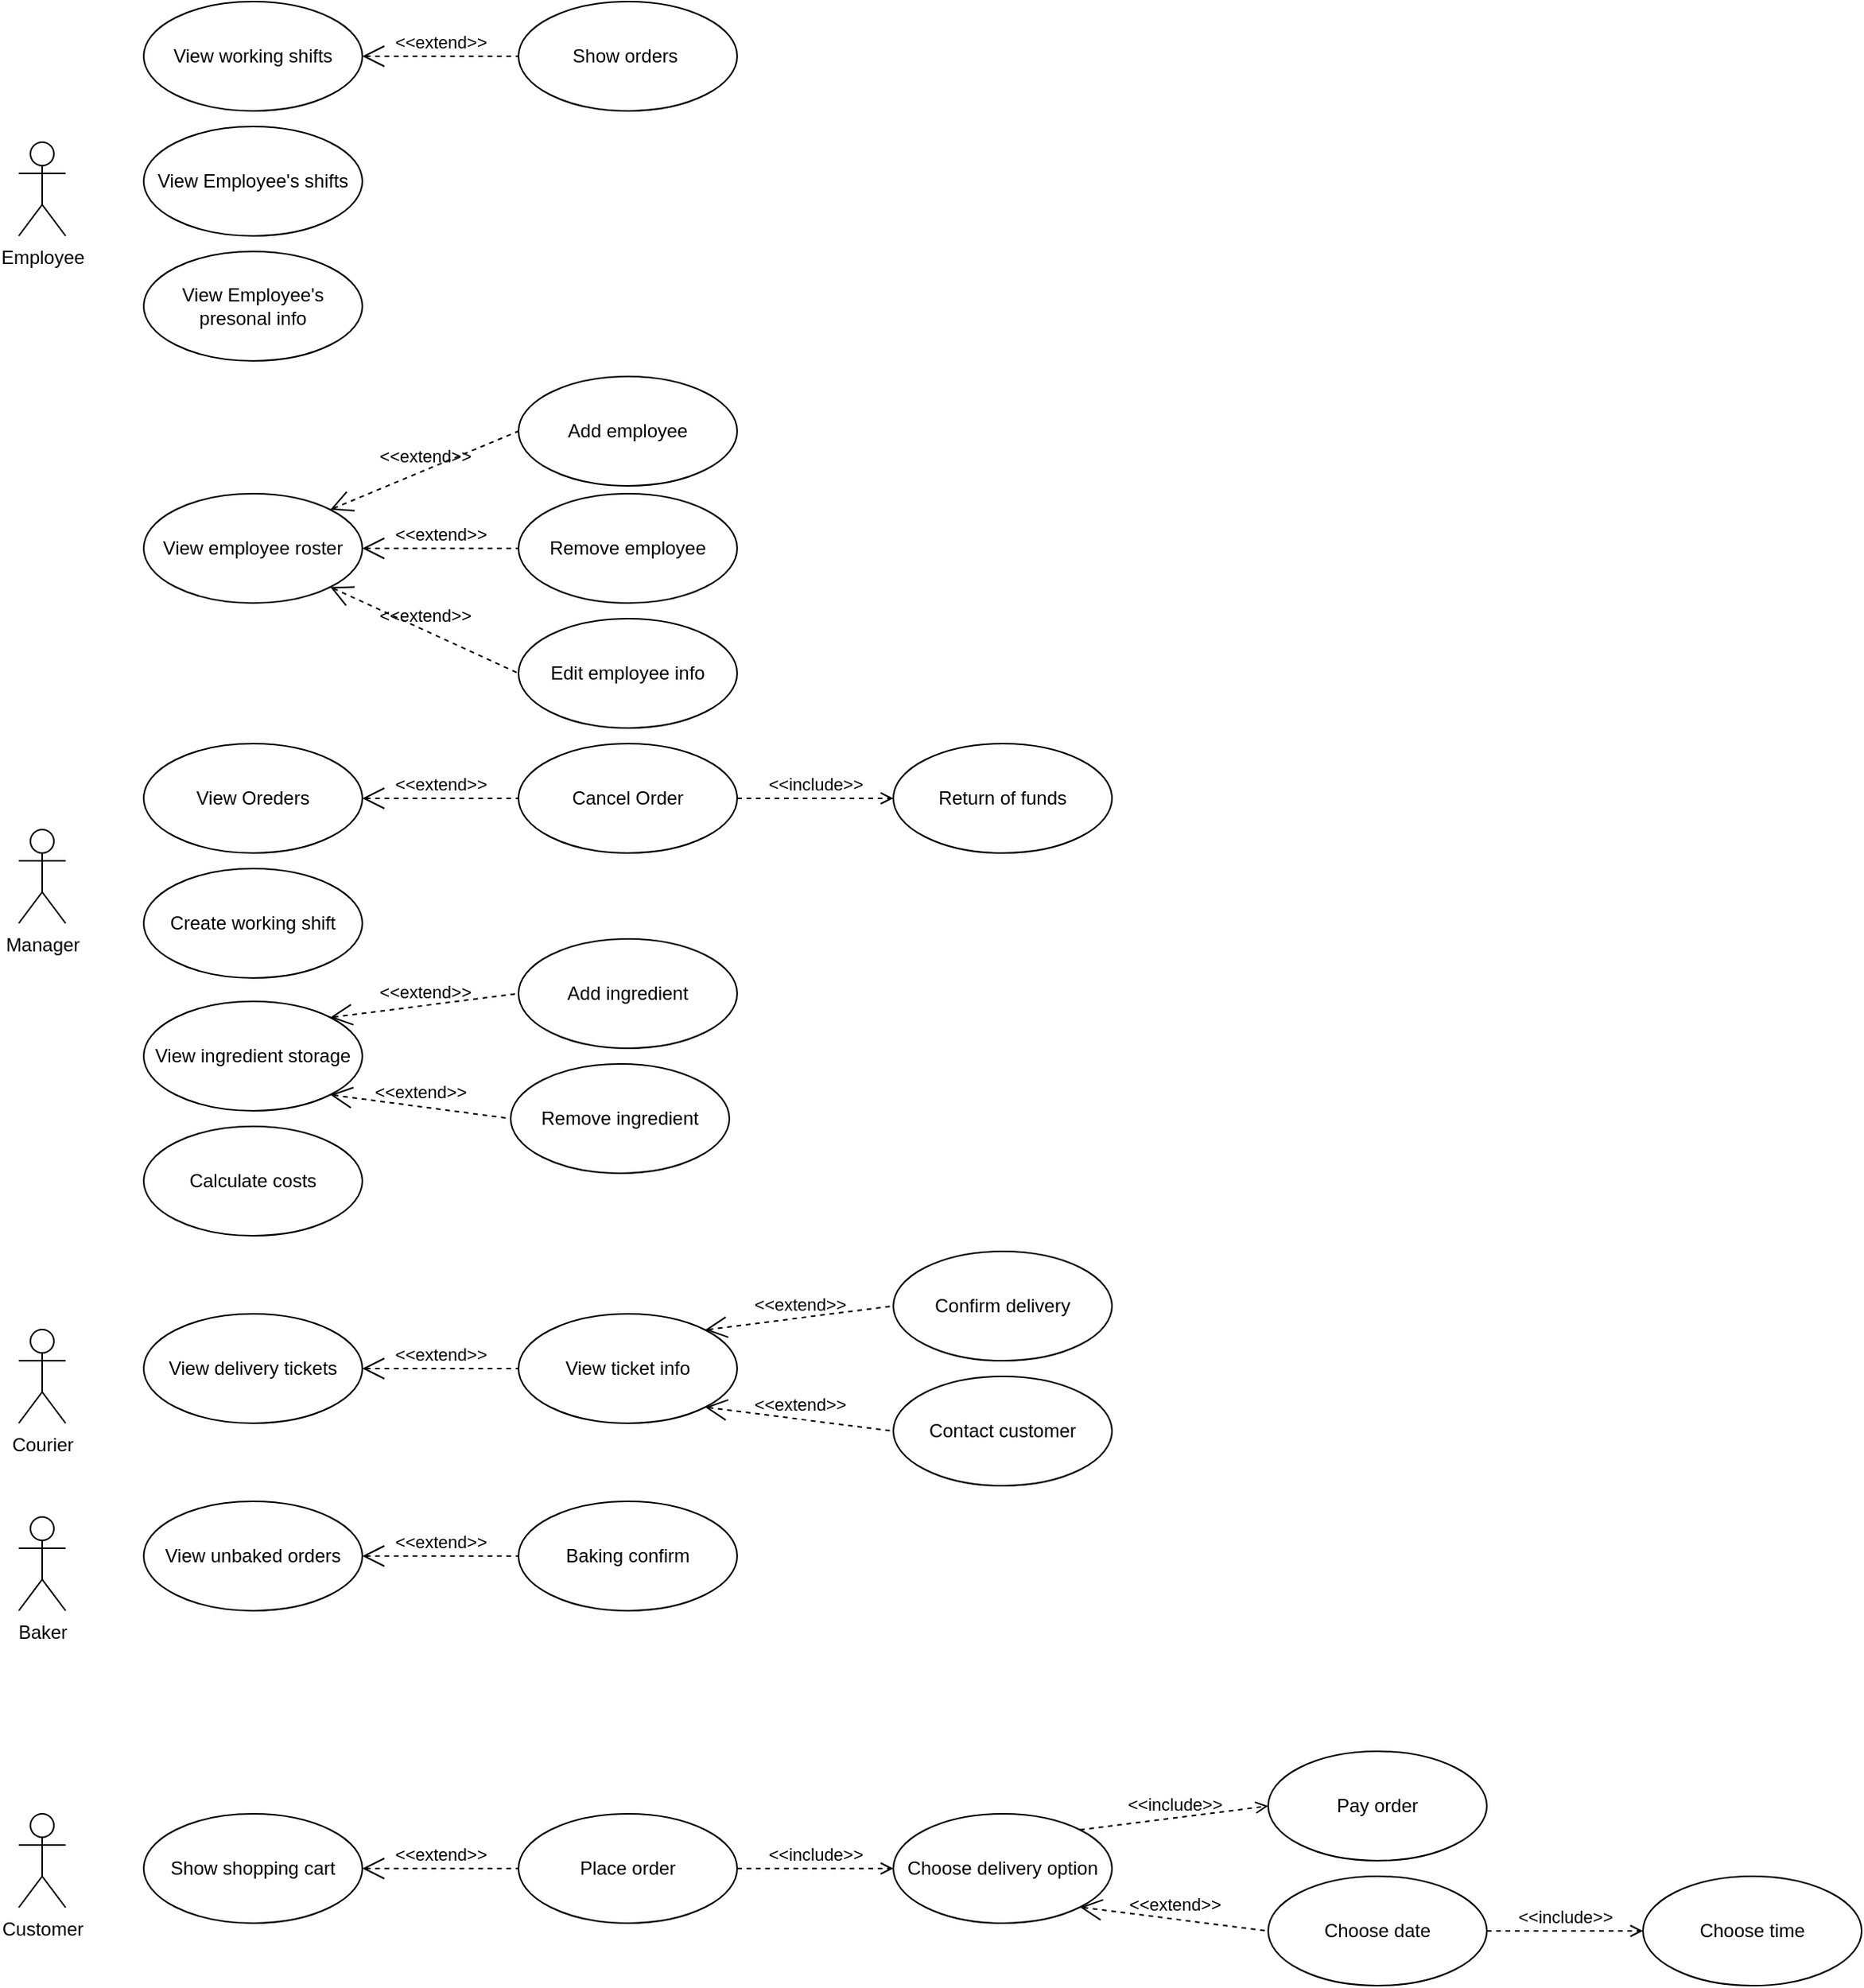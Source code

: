 <mxfile version="23.1.2" type="github">
  <diagram name="Page-1" id="9Vqm5GZMZz8noW9PzrCs">
    <mxGraphModel dx="681" dy="457" grid="1" gridSize="10" guides="1" tooltips="1" connect="1" arrows="1" fold="1" page="1" pageScale="1" pageWidth="850" pageHeight="1100" math="0" shadow="0">
      <root>
        <mxCell id="0" />
        <mxCell id="1" parent="0" />
        <mxCell id="rpv8kUOx42k_lFc9GDVw-1" value="Employee" style="shape=umlActor;verticalLabelPosition=bottom;verticalAlign=top;html=1;outlineConnect=0;strokeColor=default;" vertex="1" parent="1">
          <mxGeometry x="40" y="140" width="30" height="60" as="geometry" />
        </mxCell>
        <mxCell id="rpv8kUOx42k_lFc9GDVw-2" value="View working shifts" style="ellipse;whiteSpace=wrap;html=1;" vertex="1" parent="1">
          <mxGeometry x="120" y="50" width="140" height="70" as="geometry" />
        </mxCell>
        <mxCell id="rpv8kUOx42k_lFc9GDVw-3" value="View Employee&#39;s shifts" style="ellipse;whiteSpace=wrap;html=1;" vertex="1" parent="1">
          <mxGeometry x="120" y="130" width="140" height="70" as="geometry" />
        </mxCell>
        <mxCell id="rpv8kUOx42k_lFc9GDVw-4" value="Show orders&amp;nbsp;" style="ellipse;whiteSpace=wrap;html=1;" vertex="1" parent="1">
          <mxGeometry x="360" y="50" width="140" height="70" as="geometry" />
        </mxCell>
        <mxCell id="rpv8kUOx42k_lFc9GDVw-5" value="&amp;lt;&amp;lt;extend&amp;gt;&amp;gt;" style="edgeStyle=none;html=1;startArrow=open;endArrow=none;startSize=12;verticalAlign=bottom;dashed=1;labelBackgroundColor=none;rounded=0;exitX=1;exitY=0.5;exitDx=0;exitDy=0;entryX=0;entryY=0.5;entryDx=0;entryDy=0;" edge="1" parent="1" source="rpv8kUOx42k_lFc9GDVw-2" target="rpv8kUOx42k_lFc9GDVw-4">
          <mxGeometry width="160" relative="1" as="geometry">
            <mxPoint x="210" y="140" as="sourcePoint" />
            <mxPoint x="370" y="140" as="targetPoint" />
          </mxGeometry>
        </mxCell>
        <mxCell id="rpv8kUOx42k_lFc9GDVw-6" value="View Employee&#39;s presonal info" style="ellipse;whiteSpace=wrap;html=1;" vertex="1" parent="1">
          <mxGeometry x="120" y="210" width="140" height="70" as="geometry" />
        </mxCell>
        <mxCell id="rpv8kUOx42k_lFc9GDVw-8" value="Manager" style="shape=umlActor;verticalLabelPosition=bottom;verticalAlign=top;html=1;outlineConnect=0;strokeColor=default;" vertex="1" parent="1">
          <mxGeometry x="40" y="580" width="30" height="60" as="geometry" />
        </mxCell>
        <mxCell id="rpv8kUOx42k_lFc9GDVw-9" value="View employee roster" style="ellipse;whiteSpace=wrap;html=1;" vertex="1" parent="1">
          <mxGeometry x="120" y="365" width="140" height="70" as="geometry" />
        </mxCell>
        <mxCell id="rpv8kUOx42k_lFc9GDVw-10" value="View Oreders" style="ellipse;whiteSpace=wrap;html=1;" vertex="1" parent="1">
          <mxGeometry x="120" y="525" width="140" height="70" as="geometry" />
        </mxCell>
        <mxCell id="rpv8kUOx42k_lFc9GDVw-11" value="Add employee" style="ellipse;whiteSpace=wrap;html=1;" vertex="1" parent="1">
          <mxGeometry x="360" y="290" width="140" height="70" as="geometry" />
        </mxCell>
        <mxCell id="rpv8kUOx42k_lFc9GDVw-12" value="&amp;lt;&amp;lt;extend&amp;gt;&amp;gt;" style="edgeStyle=none;html=1;startArrow=open;endArrow=none;startSize=12;verticalAlign=bottom;dashed=1;labelBackgroundColor=none;rounded=0;entryX=0;entryY=0.5;entryDx=0;entryDy=0;exitX=1;exitY=0;exitDx=0;exitDy=0;" edge="1" parent="1" source="rpv8kUOx42k_lFc9GDVw-9" target="rpv8kUOx42k_lFc9GDVw-11">
          <mxGeometry width="160" relative="1" as="geometry">
            <mxPoint x="250" y="345" as="sourcePoint" />
            <mxPoint x="360" y="320" as="targetPoint" />
          </mxGeometry>
        </mxCell>
        <mxCell id="rpv8kUOx42k_lFc9GDVw-14" value="Remove employee" style="ellipse;whiteSpace=wrap;html=1;" vertex="1" parent="1">
          <mxGeometry x="360" y="365" width="140" height="70" as="geometry" />
        </mxCell>
        <mxCell id="rpv8kUOx42k_lFc9GDVw-15" value="Edit employee info" style="ellipse;whiteSpace=wrap;html=1;" vertex="1" parent="1">
          <mxGeometry x="360" y="445" width="140" height="70" as="geometry" />
        </mxCell>
        <mxCell id="rpv8kUOx42k_lFc9GDVw-18" value="&amp;lt;&amp;lt;extend&amp;gt;&amp;gt;" style="edgeStyle=none;html=1;startArrow=open;endArrow=none;startSize=12;verticalAlign=bottom;dashed=1;labelBackgroundColor=none;rounded=0;exitX=1;exitY=0.5;exitDx=0;exitDy=0;entryX=0;entryY=0.5;entryDx=0;entryDy=0;" edge="1" parent="1" source="rpv8kUOx42k_lFc9GDVw-9" target="rpv8kUOx42k_lFc9GDVw-14">
          <mxGeometry width="160" relative="1" as="geometry">
            <mxPoint x="170" y="465" as="sourcePoint" />
            <mxPoint x="330" y="465" as="targetPoint" />
          </mxGeometry>
        </mxCell>
        <mxCell id="rpv8kUOx42k_lFc9GDVw-20" value="&amp;lt;&amp;lt;extend&amp;gt;&amp;gt;" style="edgeStyle=none;html=1;startArrow=open;endArrow=none;startSize=12;verticalAlign=bottom;dashed=1;labelBackgroundColor=none;rounded=0;entryX=0;entryY=0.5;entryDx=0;entryDy=0;exitX=1;exitY=1;exitDx=0;exitDy=0;" edge="1" parent="1" source="rpv8kUOx42k_lFc9GDVw-9" target="rpv8kUOx42k_lFc9GDVw-15">
          <mxGeometry width="160" relative="1" as="geometry">
            <mxPoint x="170" y="475" as="sourcePoint" />
            <mxPoint x="330" y="475" as="targetPoint" />
          </mxGeometry>
        </mxCell>
        <mxCell id="rpv8kUOx42k_lFc9GDVw-21" value="Cancel Order" style="ellipse;whiteSpace=wrap;html=1;" vertex="1" parent="1">
          <mxGeometry x="360" y="525" width="140" height="70" as="geometry" />
        </mxCell>
        <mxCell id="rpv8kUOx42k_lFc9GDVw-22" value="Return of funds" style="ellipse;whiteSpace=wrap;html=1;" vertex="1" parent="1">
          <mxGeometry x="600" y="525" width="140" height="70" as="geometry" />
        </mxCell>
        <mxCell id="rpv8kUOx42k_lFc9GDVw-23" value="&amp;lt;&amp;lt;include&amp;gt;&amp;gt;" style="edgeStyle=none;html=1;endArrow=open;verticalAlign=bottom;dashed=1;labelBackgroundColor=none;rounded=0;exitX=1;exitY=0.5;exitDx=0;exitDy=0;entryX=0;entryY=0.5;entryDx=0;entryDy=0;" edge="1" parent="1" source="rpv8kUOx42k_lFc9GDVw-21" target="rpv8kUOx42k_lFc9GDVw-22">
          <mxGeometry width="160" relative="1" as="geometry">
            <mxPoint x="450" y="655" as="sourcePoint" />
            <mxPoint x="610" y="655" as="targetPoint" />
          </mxGeometry>
        </mxCell>
        <mxCell id="rpv8kUOx42k_lFc9GDVw-24" value="&amp;lt;&amp;lt;extend&amp;gt;&amp;gt;" style="edgeStyle=none;html=1;startArrow=open;endArrow=none;startSize=12;verticalAlign=bottom;dashed=1;labelBackgroundColor=none;rounded=0;exitX=1;exitY=0.5;exitDx=0;exitDy=0;entryX=0;entryY=0.5;entryDx=0;entryDy=0;" edge="1" parent="1" source="rpv8kUOx42k_lFc9GDVw-10" target="rpv8kUOx42k_lFc9GDVw-21">
          <mxGeometry width="160" relative="1" as="geometry">
            <mxPoint x="300" y="545" as="sourcePoint" />
            <mxPoint x="460" y="545" as="targetPoint" />
          </mxGeometry>
        </mxCell>
        <mxCell id="rpv8kUOx42k_lFc9GDVw-25" value="Create working shift" style="ellipse;whiteSpace=wrap;html=1;" vertex="1" parent="1">
          <mxGeometry x="120" y="605" width="140" height="70" as="geometry" />
        </mxCell>
        <mxCell id="rpv8kUOx42k_lFc9GDVw-26" value="Calculate&amp;nbsp;costs" style="ellipse;whiteSpace=wrap;html=1;" vertex="1" parent="1">
          <mxGeometry x="120" y="770" width="140" height="70" as="geometry" />
        </mxCell>
        <mxCell id="rpv8kUOx42k_lFc9GDVw-27" value="View&amp;nbsp;ingredient storage" style="ellipse;whiteSpace=wrap;html=1;" vertex="1" parent="1">
          <mxGeometry x="120" y="690" width="140" height="70" as="geometry" />
        </mxCell>
        <mxCell id="rpv8kUOx42k_lFc9GDVw-28" value="Add ingredient" style="ellipse;whiteSpace=wrap;html=1;" vertex="1" parent="1">
          <mxGeometry x="360" y="650" width="140" height="70" as="geometry" />
        </mxCell>
        <mxCell id="rpv8kUOx42k_lFc9GDVw-29" value="Remove ingredient" style="ellipse;whiteSpace=wrap;html=1;" vertex="1" parent="1">
          <mxGeometry x="355" y="730" width="140" height="70" as="geometry" />
        </mxCell>
        <mxCell id="rpv8kUOx42k_lFc9GDVw-31" value="&amp;lt;&amp;lt;extend&amp;gt;&amp;gt;" style="edgeStyle=none;html=1;startArrow=open;endArrow=none;startSize=12;verticalAlign=bottom;dashed=1;labelBackgroundColor=none;rounded=0;exitX=1;exitY=1;exitDx=0;exitDy=0;entryX=0;entryY=0.5;entryDx=0;entryDy=0;" edge="1" parent="1" source="rpv8kUOx42k_lFc9GDVw-27" target="rpv8kUOx42k_lFc9GDVw-29">
          <mxGeometry width="160" relative="1" as="geometry">
            <mxPoint x="195" y="840" as="sourcePoint" />
            <mxPoint x="355" y="840" as="targetPoint" />
          </mxGeometry>
        </mxCell>
        <mxCell id="rpv8kUOx42k_lFc9GDVw-32" value="&amp;lt;&amp;lt;extend&amp;gt;&amp;gt;" style="edgeStyle=none;html=1;startArrow=open;endArrow=none;startSize=12;verticalAlign=bottom;dashed=1;labelBackgroundColor=none;rounded=0;exitX=1;exitY=0;exitDx=0;exitDy=0;entryX=0;entryY=0.5;entryDx=0;entryDy=0;" edge="1" parent="1" source="rpv8kUOx42k_lFc9GDVw-27" target="rpv8kUOx42k_lFc9GDVw-28">
          <mxGeometry width="160" relative="1" as="geometry">
            <mxPoint x="250" y="740" as="sourcePoint" />
            <mxPoint x="340" y="700" as="targetPoint" />
          </mxGeometry>
        </mxCell>
        <mxCell id="rpv8kUOx42k_lFc9GDVw-36" value="Courier" style="shape=umlActor;verticalLabelPosition=bottom;verticalAlign=top;html=1;outlineConnect=0;strokeColor=default;" vertex="1" parent="1">
          <mxGeometry x="40" y="900" width="30" height="60" as="geometry" />
        </mxCell>
        <mxCell id="rpv8kUOx42k_lFc9GDVw-37" value="View delivery tickets" style="ellipse;whiteSpace=wrap;html=1;" vertex="1" parent="1">
          <mxGeometry x="120" y="890" width="140" height="70" as="geometry" />
        </mxCell>
        <mxCell id="rpv8kUOx42k_lFc9GDVw-39" value="View ticket info" style="ellipse;whiteSpace=wrap;html=1;" vertex="1" parent="1">
          <mxGeometry x="360" y="890" width="140" height="70" as="geometry" />
        </mxCell>
        <mxCell id="rpv8kUOx42k_lFc9GDVw-40" value="&amp;lt;&amp;lt;extend&amp;gt;&amp;gt;" style="edgeStyle=none;html=1;startArrow=open;endArrow=none;startSize=12;verticalAlign=bottom;dashed=1;labelBackgroundColor=none;rounded=0;exitX=1;exitY=0.5;exitDx=0;exitDy=0;entryX=0;entryY=0.5;entryDx=0;entryDy=0;" edge="1" parent="1" source="rpv8kUOx42k_lFc9GDVw-37" target="rpv8kUOx42k_lFc9GDVw-39">
          <mxGeometry width="160" relative="1" as="geometry">
            <mxPoint x="210" y="980" as="sourcePoint" />
            <mxPoint x="370" y="980" as="targetPoint" />
          </mxGeometry>
        </mxCell>
        <mxCell id="rpv8kUOx42k_lFc9GDVw-45" value="Confirm delivery" style="ellipse;whiteSpace=wrap;html=1;" vertex="1" parent="1">
          <mxGeometry x="600" y="850" width="140" height="70" as="geometry" />
        </mxCell>
        <mxCell id="rpv8kUOx42k_lFc9GDVw-46" value="Contact customer" style="ellipse;whiteSpace=wrap;html=1;" vertex="1" parent="1">
          <mxGeometry x="600" y="930" width="140" height="70" as="geometry" />
        </mxCell>
        <mxCell id="rpv8kUOx42k_lFc9GDVw-47" value="&amp;lt;&amp;lt;extend&amp;gt;&amp;gt;" style="edgeStyle=none;html=1;startArrow=open;endArrow=none;startSize=12;verticalAlign=bottom;dashed=1;labelBackgroundColor=none;rounded=0;exitX=1;exitY=0;exitDx=0;exitDy=0;entryX=0;entryY=0.5;entryDx=0;entryDy=0;" edge="1" parent="1" source="rpv8kUOx42k_lFc9GDVw-39" target="rpv8kUOx42k_lFc9GDVw-45">
          <mxGeometry width="160" relative="1" as="geometry">
            <mxPoint x="510" y="820" as="sourcePoint" />
            <mxPoint x="670" y="820" as="targetPoint" />
          </mxGeometry>
        </mxCell>
        <mxCell id="rpv8kUOx42k_lFc9GDVw-49" value="&amp;lt;&amp;lt;extend&amp;gt;&amp;gt;" style="edgeStyle=none;html=1;startArrow=open;endArrow=none;startSize=12;verticalAlign=bottom;dashed=1;labelBackgroundColor=none;rounded=0;exitX=1;exitY=1;exitDx=0;exitDy=0;entryX=0;entryY=0.5;entryDx=0;entryDy=0;" edge="1" parent="1" source="rpv8kUOx42k_lFc9GDVw-39" target="rpv8kUOx42k_lFc9GDVw-46">
          <mxGeometry width="160" relative="1" as="geometry">
            <mxPoint x="425" y="1030" as="sourcePoint" />
            <mxPoint x="585" y="1030" as="targetPoint" />
          </mxGeometry>
        </mxCell>
        <mxCell id="rpv8kUOx42k_lFc9GDVw-51" value="Baker" style="shape=umlActor;verticalLabelPosition=bottom;verticalAlign=top;html=1;outlineConnect=0;strokeColor=default;" vertex="1" parent="1">
          <mxGeometry x="40" y="1020" width="30" height="60" as="geometry" />
        </mxCell>
        <mxCell id="rpv8kUOx42k_lFc9GDVw-52" value="View unbaked orders" style="ellipse;whiteSpace=wrap;html=1;" vertex="1" parent="1">
          <mxGeometry x="120" y="1010" width="140" height="70" as="geometry" />
        </mxCell>
        <mxCell id="rpv8kUOx42k_lFc9GDVw-53" value="Baking confirm" style="ellipse;whiteSpace=wrap;html=1;" vertex="1" parent="1">
          <mxGeometry x="360" y="1010" width="140" height="70" as="geometry" />
        </mxCell>
        <mxCell id="rpv8kUOx42k_lFc9GDVw-54" value="&amp;lt;&amp;lt;extend&amp;gt;&amp;gt;" style="edgeStyle=none;html=1;startArrow=open;endArrow=none;startSize=12;verticalAlign=bottom;dashed=1;labelBackgroundColor=none;rounded=0;exitX=1;exitY=0.5;exitDx=0;exitDy=0;entryX=0;entryY=0.5;entryDx=0;entryDy=0;" edge="1" parent="1" source="rpv8kUOx42k_lFc9GDVw-52" target="rpv8kUOx42k_lFc9GDVw-53">
          <mxGeometry width="160" relative="1" as="geometry">
            <mxPoint x="210" y="1100" as="sourcePoint" />
            <mxPoint x="370" y="1100" as="targetPoint" />
          </mxGeometry>
        </mxCell>
        <mxCell id="rpv8kUOx42k_lFc9GDVw-61" value="Customer" style="shape=umlActor;html=1;verticalLabelPosition=bottom;verticalAlign=top;align=center;" vertex="1" parent="1">
          <mxGeometry x="40" y="1210" width="30" height="60" as="geometry" />
        </mxCell>
        <mxCell id="rpv8kUOx42k_lFc9GDVw-64" value="Show shopping cart" style="ellipse;whiteSpace=wrap;html=1;" vertex="1" parent="1">
          <mxGeometry x="120" y="1210" width="140" height="70" as="geometry" />
        </mxCell>
        <mxCell id="rpv8kUOx42k_lFc9GDVw-66" value="&amp;lt;&amp;lt;extend&amp;gt;&amp;gt;" style="edgeStyle=none;html=1;startArrow=open;endArrow=none;startSize=12;verticalAlign=bottom;dashed=1;labelBackgroundColor=none;rounded=0;exitX=1;exitY=0.5;exitDx=0;exitDy=0;entryX=0;entryY=0.5;entryDx=0;entryDy=0;" edge="1" parent="1" source="rpv8kUOx42k_lFc9GDVw-64" target="rpv8kUOx42k_lFc9GDVw-67">
          <mxGeometry width="160" relative="1" as="geometry">
            <mxPoint x="290" y="1244.62" as="sourcePoint" />
            <mxPoint x="340" y="1180" as="targetPoint" />
          </mxGeometry>
        </mxCell>
        <mxCell id="rpv8kUOx42k_lFc9GDVw-67" value="Place order" style="ellipse;whiteSpace=wrap;html=1;" vertex="1" parent="1">
          <mxGeometry x="360" y="1210" width="140" height="70" as="geometry" />
        </mxCell>
        <mxCell id="rpv8kUOx42k_lFc9GDVw-68" value="Choose delivery option" style="ellipse;whiteSpace=wrap;html=1;" vertex="1" parent="1">
          <mxGeometry x="600" y="1210" width="140" height="70" as="geometry" />
        </mxCell>
        <mxCell id="rpv8kUOx42k_lFc9GDVw-69" value="Pay order" style="ellipse;whiteSpace=wrap;html=1;" vertex="1" parent="1">
          <mxGeometry x="840" y="1170" width="140" height="70" as="geometry" />
        </mxCell>
        <mxCell id="rpv8kUOx42k_lFc9GDVw-70" value="Choose date" style="ellipse;whiteSpace=wrap;html=1;" vertex="1" parent="1">
          <mxGeometry x="840" y="1250" width="140" height="70" as="geometry" />
        </mxCell>
        <mxCell id="rpv8kUOx42k_lFc9GDVw-71" value="Choose time" style="ellipse;whiteSpace=wrap;html=1;" vertex="1" parent="1">
          <mxGeometry x="1080" y="1250" width="140" height="70" as="geometry" />
        </mxCell>
        <mxCell id="rpv8kUOx42k_lFc9GDVw-72" value="&amp;lt;&amp;lt;include&amp;gt;&amp;gt;" style="edgeStyle=none;html=1;endArrow=open;verticalAlign=bottom;dashed=1;labelBackgroundColor=none;rounded=0;exitX=1;exitY=0.5;exitDx=0;exitDy=0;entryX=0;entryY=0.5;entryDx=0;entryDy=0;" edge="1" parent="1" source="rpv8kUOx42k_lFc9GDVw-67" target="rpv8kUOx42k_lFc9GDVw-68">
          <mxGeometry width="160" relative="1" as="geometry">
            <mxPoint x="520" y="1240" as="sourcePoint" />
            <mxPoint x="680" y="1240" as="targetPoint" />
          </mxGeometry>
        </mxCell>
        <mxCell id="rpv8kUOx42k_lFc9GDVw-73" value="&amp;lt;&amp;lt;include&amp;gt;&amp;gt;" style="edgeStyle=none;html=1;endArrow=open;verticalAlign=bottom;dashed=1;labelBackgroundColor=none;rounded=0;exitX=1;exitY=0;exitDx=0;exitDy=0;entryX=0;entryY=0.5;entryDx=0;entryDy=0;" edge="1" parent="1" source="rpv8kUOx42k_lFc9GDVw-68" target="rpv8kUOx42k_lFc9GDVw-69">
          <mxGeometry width="160" relative="1" as="geometry">
            <mxPoint x="800" y="1300" as="sourcePoint" />
            <mxPoint x="830" y="1260" as="targetPoint" />
          </mxGeometry>
        </mxCell>
        <mxCell id="rpv8kUOx42k_lFc9GDVw-74" value="&amp;lt;&amp;lt;include&amp;gt;&amp;gt;" style="edgeStyle=none;html=1;endArrow=open;verticalAlign=bottom;dashed=1;labelBackgroundColor=none;rounded=0;exitX=1;exitY=0.5;exitDx=0;exitDy=0;entryX=0;entryY=0.5;entryDx=0;entryDy=0;" edge="1" parent="1" source="rpv8kUOx42k_lFc9GDVw-70" target="rpv8kUOx42k_lFc9GDVw-71">
          <mxGeometry width="160" relative="1" as="geometry">
            <mxPoint x="950" y="1410" as="sourcePoint" />
            <mxPoint x="1110" y="1410" as="targetPoint" />
          </mxGeometry>
        </mxCell>
        <mxCell id="rpv8kUOx42k_lFc9GDVw-75" value="&amp;lt;&amp;lt;extend&amp;gt;&amp;gt;" style="edgeStyle=none;html=1;startArrow=open;endArrow=none;startSize=12;verticalAlign=bottom;dashed=1;labelBackgroundColor=none;rounded=0;exitX=1;exitY=1;exitDx=0;exitDy=0;entryX=0;entryY=0.5;entryDx=0;entryDy=0;" edge="1" parent="1" source="rpv8kUOx42k_lFc9GDVw-68" target="rpv8kUOx42k_lFc9GDVw-70">
          <mxGeometry width="160" relative="1" as="geometry">
            <mxPoint x="840" y="1250" as="sourcePoint" />
            <mxPoint x="1000" y="1250" as="targetPoint" />
          </mxGeometry>
        </mxCell>
      </root>
    </mxGraphModel>
  </diagram>
</mxfile>
